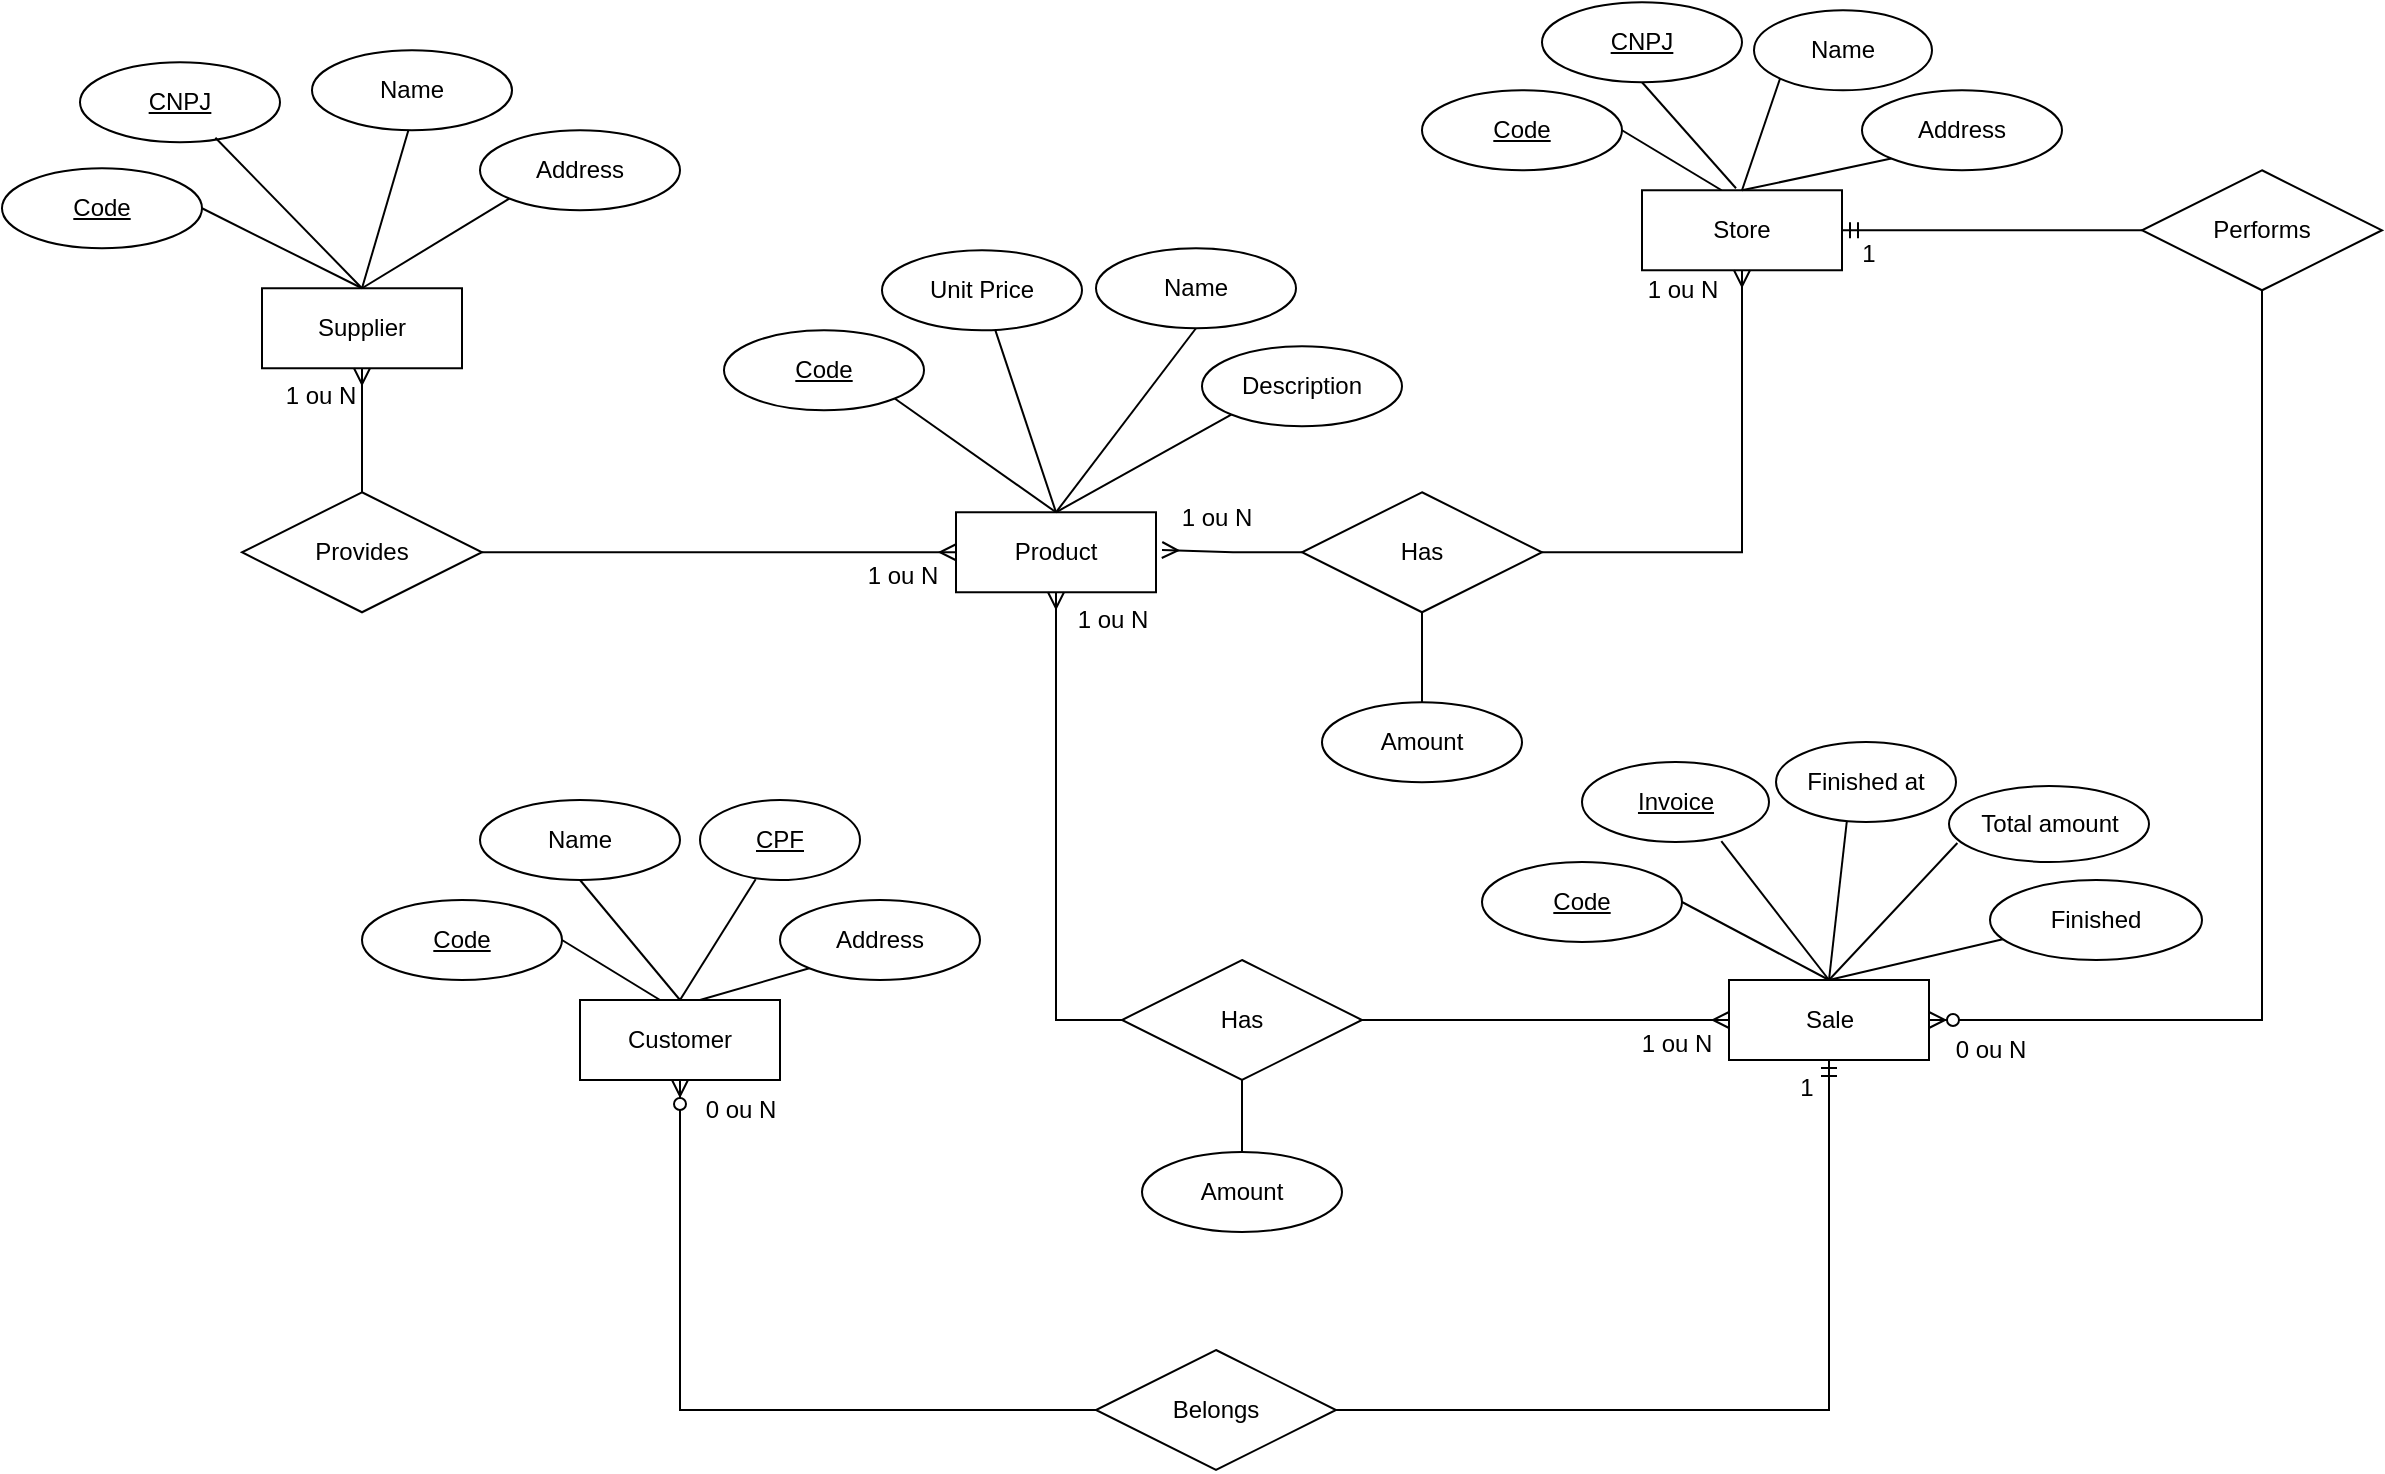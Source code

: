 <mxfile version="21.2.9" type="device">
  <diagram name="Page-1" id="WCoU5bMxbycakwE1r1fq">
    <mxGraphModel dx="1877" dy="566" grid="1" gridSize="10" guides="1" tooltips="1" connect="1" arrows="1" fold="1" page="1" pageScale="1" pageWidth="827" pageHeight="1169" math="0" shadow="0">
      <root>
        <mxCell id="0" />
        <mxCell id="1" parent="0" />
        <mxCell id="Pa2Hh7tVbbIS_vWkaWcR-7" value="Product" style="whiteSpace=wrap;html=1;align=center;" parent="1" vertex="1">
          <mxGeometry x="-103" y="301.13" width="100" height="40" as="geometry" />
        </mxCell>
        <mxCell id="Pa2Hh7tVbbIS_vWkaWcR-8" value="Unit Price" style="ellipse;whiteSpace=wrap;html=1;align=center;fontStyle=0;" parent="1" vertex="1">
          <mxGeometry x="-140" y="170.13" width="100" height="40" as="geometry" />
        </mxCell>
        <mxCell id="Pa2Hh7tVbbIS_vWkaWcR-9" value="Name" style="ellipse;whiteSpace=wrap;html=1;align=center;" parent="1" vertex="1">
          <mxGeometry x="-33" y="169.13" width="100" height="40" as="geometry" />
        </mxCell>
        <mxCell id="Pa2Hh7tVbbIS_vWkaWcR-10" value="Description" style="ellipse;whiteSpace=wrap;html=1;align=center;" parent="1" vertex="1">
          <mxGeometry x="20" y="218.13" width="100" height="40" as="geometry" />
        </mxCell>
        <mxCell id="Pa2Hh7tVbbIS_vWkaWcR-11" value="&lt;u&gt;Code&lt;/u&gt;" style="ellipse;whiteSpace=wrap;html=1;align=center;" parent="1" vertex="1">
          <mxGeometry x="-219" y="210.13" width="100" height="40" as="geometry" />
        </mxCell>
        <mxCell id="Pa2Hh7tVbbIS_vWkaWcR-12" value="" style="endArrow=none;html=1;rounded=0;exitX=0.5;exitY=0;exitDx=0;exitDy=0;entryX=1;entryY=1;entryDx=0;entryDy=0;" parent="1" source="Pa2Hh7tVbbIS_vWkaWcR-7" target="Pa2Hh7tVbbIS_vWkaWcR-11" edge="1">
          <mxGeometry width="50" height="50" relative="1" as="geometry">
            <mxPoint x="-46" y="370.13" as="sourcePoint" />
            <mxPoint x="-130" y="240.13" as="targetPoint" />
          </mxGeometry>
        </mxCell>
        <mxCell id="Pa2Hh7tVbbIS_vWkaWcR-13" value="" style="endArrow=none;html=1;rounded=0;exitX=0.5;exitY=0;exitDx=0;exitDy=0;" parent="1" source="Pa2Hh7tVbbIS_vWkaWcR-7" target="Pa2Hh7tVbbIS_vWkaWcR-8" edge="1">
          <mxGeometry width="50" height="50" relative="1" as="geometry">
            <mxPoint x="-100" y="320.13" as="sourcePoint" />
            <mxPoint x="-120" y="310.13" as="targetPoint" />
          </mxGeometry>
        </mxCell>
        <mxCell id="Pa2Hh7tVbbIS_vWkaWcR-14" value="" style="endArrow=none;html=1;rounded=0;entryX=0.5;entryY=1;entryDx=0;entryDy=0;exitX=0.5;exitY=0;exitDx=0;exitDy=0;" parent="1" source="Pa2Hh7tVbbIS_vWkaWcR-7" target="Pa2Hh7tVbbIS_vWkaWcR-9" edge="1">
          <mxGeometry width="50" height="50" relative="1" as="geometry">
            <mxPoint x="-60" y="290.13" as="sourcePoint" />
            <mxPoint x="-95" y="274.13" as="targetPoint" />
          </mxGeometry>
        </mxCell>
        <mxCell id="Pa2Hh7tVbbIS_vWkaWcR-15" value="" style="endArrow=none;html=1;rounded=0;entryX=0.5;entryY=0;entryDx=0;entryDy=0;exitX=0;exitY=1;exitDx=0;exitDy=0;" parent="1" source="Pa2Hh7tVbbIS_vWkaWcR-10" target="Pa2Hh7tVbbIS_vWkaWcR-7" edge="1">
          <mxGeometry width="50" height="50" relative="1" as="geometry">
            <mxPoint x="-40" y="310.13" as="sourcePoint" />
            <mxPoint x="-85" y="284.13" as="targetPoint" />
          </mxGeometry>
        </mxCell>
        <mxCell id="Pa2Hh7tVbbIS_vWkaWcR-16" value="Supplier" style="whiteSpace=wrap;html=1;align=center;" parent="1" vertex="1">
          <mxGeometry x="-450" y="189.13" width="100" height="40" as="geometry" />
        </mxCell>
        <mxCell id="Pa2Hh7tVbbIS_vWkaWcR-17" value="Code" style="ellipse;whiteSpace=wrap;html=1;align=center;fontStyle=4;" parent="1" vertex="1">
          <mxGeometry x="-580" y="129.13" width="100" height="40" as="geometry" />
        </mxCell>
        <mxCell id="Pa2Hh7tVbbIS_vWkaWcR-18" value="Name" style="ellipse;whiteSpace=wrap;html=1;align=center;" parent="1" vertex="1">
          <mxGeometry x="-425" y="70.13" width="100" height="40" as="geometry" />
        </mxCell>
        <mxCell id="Pa2Hh7tVbbIS_vWkaWcR-19" value="CNPJ" style="ellipse;whiteSpace=wrap;html=1;align=center;fontStyle=4;" parent="1" vertex="1">
          <mxGeometry x="-541" y="76.13" width="100" height="40" as="geometry" />
        </mxCell>
        <mxCell id="Pa2Hh7tVbbIS_vWkaWcR-21" value="Address" style="ellipse;whiteSpace=wrap;html=1;align=center;" parent="1" vertex="1">
          <mxGeometry x="-341" y="110.13" width="100" height="40" as="geometry" />
        </mxCell>
        <mxCell id="Pa2Hh7tVbbIS_vWkaWcR-22" value="" style="endArrow=none;html=1;rounded=0;entryX=0.677;entryY=0.943;entryDx=0;entryDy=0;exitX=0.5;exitY=0;exitDx=0;exitDy=0;entryPerimeter=0;" parent="1" source="Pa2Hh7tVbbIS_vWkaWcR-16" target="Pa2Hh7tVbbIS_vWkaWcR-19" edge="1">
          <mxGeometry width="50" height="50" relative="1" as="geometry">
            <mxPoint x="-420" y="179.13" as="sourcePoint" />
            <mxPoint x="-481" y="120.13" as="targetPoint" />
          </mxGeometry>
        </mxCell>
        <mxCell id="Pa2Hh7tVbbIS_vWkaWcR-23" value="" style="endArrow=none;html=1;rounded=0;exitX=0.5;exitY=0;exitDx=0;exitDy=0;" parent="1" source="Pa2Hh7tVbbIS_vWkaWcR-16" edge="1">
          <mxGeometry width="50" height="50" relative="1" as="geometry">
            <mxPoint x="-420" y="199.13" as="sourcePoint" />
            <mxPoint x="-376.759" y="109.997" as="targetPoint" />
          </mxGeometry>
        </mxCell>
        <mxCell id="Pa2Hh7tVbbIS_vWkaWcR-25" value="" style="endArrow=none;html=1;rounded=0;entryX=0;entryY=1;entryDx=0;entryDy=0;exitX=0.5;exitY=0;exitDx=0;exitDy=0;" parent="1" source="Pa2Hh7tVbbIS_vWkaWcR-16" target="Pa2Hh7tVbbIS_vWkaWcR-21" edge="1">
          <mxGeometry width="50" height="50" relative="1" as="geometry">
            <mxPoint x="-400" y="219.13" as="sourcePoint" />
            <mxPoint x="-370" y="159.13" as="targetPoint" />
          </mxGeometry>
        </mxCell>
        <mxCell id="Pa2Hh7tVbbIS_vWkaWcR-26" value="" style="endArrow=none;html=1;rounded=0;entryX=1;entryY=0.5;entryDx=0;entryDy=0;exitX=0.5;exitY=0;exitDx=0;exitDy=0;" parent="1" source="Pa2Hh7tVbbIS_vWkaWcR-16" target="Pa2Hh7tVbbIS_vWkaWcR-17" edge="1">
          <mxGeometry width="50" height="50" relative="1" as="geometry">
            <mxPoint x="-390" y="199.13" as="sourcePoint" />
            <mxPoint x="-476" y="128.13" as="targetPoint" />
          </mxGeometry>
        </mxCell>
        <mxCell id="8h97ZJDLUxf_b84R5fsu-1" value="Customer" style="whiteSpace=wrap;html=1;align=center;" parent="1" vertex="1">
          <mxGeometry x="-291" y="545" width="100" height="40" as="geometry" />
        </mxCell>
        <mxCell id="8h97ZJDLUxf_b84R5fsu-2" value="Code" style="ellipse;whiteSpace=wrap;html=1;align=center;fontStyle=4;" parent="1" vertex="1">
          <mxGeometry x="-400" y="495" width="100" height="40" as="geometry" />
        </mxCell>
        <mxCell id="8h97ZJDLUxf_b84R5fsu-3" value="" style="endArrow=none;html=1;rounded=0;entryX=1;entryY=0.5;entryDx=0;entryDy=0;exitX=0.4;exitY=0;exitDx=0;exitDy=0;exitPerimeter=0;" parent="1" source="8h97ZJDLUxf_b84R5fsu-1" target="8h97ZJDLUxf_b84R5fsu-2" edge="1">
          <mxGeometry width="50" height="50" relative="1" as="geometry">
            <mxPoint x="-271" y="545" as="sourcePoint" />
            <mxPoint x="-347" y="484" as="targetPoint" />
          </mxGeometry>
        </mxCell>
        <mxCell id="8h97ZJDLUxf_b84R5fsu-4" value="Name" style="ellipse;whiteSpace=wrap;html=1;align=center;" parent="1" vertex="1">
          <mxGeometry x="-341" y="445" width="100" height="40" as="geometry" />
        </mxCell>
        <mxCell id="8h97ZJDLUxf_b84R5fsu-6" value="Address" style="ellipse;whiteSpace=wrap;html=1;align=center;" parent="1" vertex="1">
          <mxGeometry x="-191" y="495" width="100" height="40" as="geometry" />
        </mxCell>
        <mxCell id="8h97ZJDLUxf_b84R5fsu-7" value="" style="endArrow=none;html=1;rounded=0;entryX=0;entryY=1;entryDx=0;entryDy=0;" parent="1" target="8h97ZJDLUxf_b84R5fsu-6" edge="1">
          <mxGeometry width="50" height="50" relative="1" as="geometry">
            <mxPoint x="-231" y="545" as="sourcePoint" />
            <mxPoint x="-171" y="515" as="targetPoint" />
          </mxGeometry>
        </mxCell>
        <mxCell id="8h97ZJDLUxf_b84R5fsu-8" value="" style="endArrow=none;html=1;rounded=0;entryX=0.5;entryY=1;entryDx=0;entryDy=0;exitX=0.5;exitY=0;exitDx=0;exitDy=0;" parent="1" source="8h97ZJDLUxf_b84R5fsu-1" target="8h97ZJDLUxf_b84R5fsu-4" edge="1">
          <mxGeometry width="50" height="50" relative="1" as="geometry">
            <mxPoint x="-261" y="555" as="sourcePoint" />
            <mxPoint x="-341" y="515" as="targetPoint" />
          </mxGeometry>
        </mxCell>
        <mxCell id="8h97ZJDLUxf_b84R5fsu-9" value="" style="endArrow=none;html=1;rounded=0;entryX=0.348;entryY=0.99;entryDx=0;entryDy=0;exitX=0.5;exitY=0;exitDx=0;exitDy=0;entryPerimeter=0;" parent="1" source="8h97ZJDLUxf_b84R5fsu-1" target="8h97ZJDLUxf_b84R5fsu-10" edge="1">
          <mxGeometry width="50" height="50" relative="1" as="geometry">
            <mxPoint x="-321" y="506" as="sourcePoint" />
            <mxPoint x="-241" y="486" as="targetPoint" />
          </mxGeometry>
        </mxCell>
        <mxCell id="8h97ZJDLUxf_b84R5fsu-10" value="&lt;u&gt;CPF&lt;/u&gt;" style="ellipse;whiteSpace=wrap;html=1;align=center;" parent="1" vertex="1">
          <mxGeometry x="-231" y="445" width="80" height="40" as="geometry" />
        </mxCell>
        <mxCell id="8h97ZJDLUxf_b84R5fsu-11" value="Sale" style="whiteSpace=wrap;html=1;align=center;" parent="1" vertex="1">
          <mxGeometry x="283.5" y="535" width="100" height="40" as="geometry" />
        </mxCell>
        <mxCell id="8h97ZJDLUxf_b84R5fsu-12" value="Code" style="ellipse;whiteSpace=wrap;html=1;align=center;fontStyle=4;" parent="1" vertex="1">
          <mxGeometry x="160" y="476" width="100" height="40" as="geometry" />
        </mxCell>
        <mxCell id="8h97ZJDLUxf_b84R5fsu-13" value="" style="endArrow=none;html=1;rounded=0;entryX=1;entryY=0.5;entryDx=0;entryDy=0;exitX=0.5;exitY=0;exitDx=0;exitDy=0;" parent="1" source="8h97ZJDLUxf_b84R5fsu-11" target="8h97ZJDLUxf_b84R5fsu-12" edge="1">
          <mxGeometry width="50" height="50" relative="1" as="geometry">
            <mxPoint x="309" y="526" as="sourcePoint" />
            <mxPoint x="213" y="465" as="targetPoint" />
          </mxGeometry>
        </mxCell>
        <mxCell id="8h97ZJDLUxf_b84R5fsu-14" value="Invoice" style="ellipse;whiteSpace=wrap;html=1;align=center;fontStyle=4;" parent="1" vertex="1">
          <mxGeometry x="210" y="426" width="93.5" height="40" as="geometry" />
        </mxCell>
        <mxCell id="8h97ZJDLUxf_b84R5fsu-15" value="" style="endArrow=none;html=1;rounded=0;entryX=0.745;entryY=0.99;entryDx=0;entryDy=0;exitX=0.5;exitY=0;exitDx=0;exitDy=0;entryPerimeter=0;" parent="1" source="8h97ZJDLUxf_b84R5fsu-11" target="8h97ZJDLUxf_b84R5fsu-14" edge="1">
          <mxGeometry width="50" height="50" relative="1" as="geometry">
            <mxPoint x="383.5" y="486" as="sourcePoint" />
            <mxPoint x="263" y="415" as="targetPoint" />
          </mxGeometry>
        </mxCell>
        <mxCell id="8h97ZJDLUxf_b84R5fsu-16" value="" style="endArrow=none;html=1;rounded=0;entryX=0.393;entryY=1;entryDx=0;entryDy=0;exitX=0.5;exitY=0;exitDx=0;exitDy=0;entryPerimeter=0;" parent="1" source="8h97ZJDLUxf_b84R5fsu-11" target="8h97ZJDLUxf_b84R5fsu-18" edge="1">
          <mxGeometry width="50" height="50" relative="1" as="geometry">
            <mxPoint x="453.5" y="526.8" as="sourcePoint" />
            <mxPoint x="370.1" y="465.6" as="targetPoint" />
          </mxGeometry>
        </mxCell>
        <mxCell id="8h97ZJDLUxf_b84R5fsu-18" value="Finished at" style="ellipse;whiteSpace=wrap;html=1;align=center;" parent="1" vertex="1">
          <mxGeometry x="307" y="416" width="90" height="40" as="geometry" />
        </mxCell>
        <mxCell id="8h97ZJDLUxf_b84R5fsu-19" value="Finished" style="ellipse;whiteSpace=wrap;html=1;align=center;" parent="1" vertex="1">
          <mxGeometry x="414" y="485" width="106" height="40" as="geometry" />
        </mxCell>
        <mxCell id="8h97ZJDLUxf_b84R5fsu-20" value="" style="endArrow=none;html=1;rounded=0;exitX=0.5;exitY=0;exitDx=0;exitDy=0;entryX=0.06;entryY=0.74;entryDx=0;entryDy=0;entryPerimeter=0;" parent="1" source="8h97ZJDLUxf_b84R5fsu-11" target="8h97ZJDLUxf_b84R5fsu-19" edge="1">
          <mxGeometry width="50" height="50" relative="1" as="geometry">
            <mxPoint x="393.5" y="548.4" as="sourcePoint" />
            <mxPoint x="407.7" y="516" as="targetPoint" />
          </mxGeometry>
        </mxCell>
        <mxCell id="8h97ZJDLUxf_b84R5fsu-22" value="" style="endArrow=none;html=1;rounded=0;exitX=0.5;exitY=0;exitDx=0;exitDy=0;entryX=0.042;entryY=0.75;entryDx=0;entryDy=0;entryPerimeter=0;" parent="1" source="8h97ZJDLUxf_b84R5fsu-11" target="8h97ZJDLUxf_b84R5fsu-23" edge="1">
          <mxGeometry width="50" height="50" relative="1" as="geometry">
            <mxPoint x="303.5" y="484" as="sourcePoint" />
            <mxPoint x="383.5" y="464" as="targetPoint" />
          </mxGeometry>
        </mxCell>
        <mxCell id="8h97ZJDLUxf_b84R5fsu-23" value="Total amount" style="ellipse;whiteSpace=wrap;html=1;align=center;" parent="1" vertex="1">
          <mxGeometry x="393.5" y="438" width="100" height="38" as="geometry" />
        </mxCell>
        <mxCell id="8h97ZJDLUxf_b84R5fsu-24" value="Store" style="whiteSpace=wrap;html=1;align=center;" parent="1" vertex="1">
          <mxGeometry x="240" y="140.13" width="100" height="40" as="geometry" />
        </mxCell>
        <mxCell id="8h97ZJDLUxf_b84R5fsu-25" value="Code" style="ellipse;whiteSpace=wrap;html=1;align=center;fontStyle=4;" parent="1" vertex="1">
          <mxGeometry x="130" y="90.13" width="100" height="40" as="geometry" />
        </mxCell>
        <mxCell id="8h97ZJDLUxf_b84R5fsu-26" value="" style="endArrow=none;html=1;rounded=0;entryX=1;entryY=0.5;entryDx=0;entryDy=0;exitX=0.398;exitY=0.02;exitDx=0;exitDy=0;exitPerimeter=0;" parent="1" target="8h97ZJDLUxf_b84R5fsu-25" edge="1">
          <mxGeometry width="50" height="50" relative="1" as="geometry">
            <mxPoint x="279.8" y="140.13" as="sourcePoint" />
            <mxPoint x="160" y="58.33" as="targetPoint" />
          </mxGeometry>
        </mxCell>
        <mxCell id="8h97ZJDLUxf_b84R5fsu-27" value="" style="endArrow=none;html=1;rounded=0;entryX=0.5;entryY=1;entryDx=0;entryDy=0;exitX=0.5;exitY=0;exitDx=0;exitDy=0;" parent="1" target="8h97ZJDLUxf_b84R5fsu-28" edge="1">
          <mxGeometry width="50" height="50" relative="1" as="geometry">
            <mxPoint x="287" y="139.13" as="sourcePoint" />
            <mxPoint x="197" y="119.13" as="targetPoint" />
          </mxGeometry>
        </mxCell>
        <mxCell id="8h97ZJDLUxf_b84R5fsu-28" value="CNPJ" style="ellipse;whiteSpace=wrap;html=1;align=center;fontStyle=4;" parent="1" vertex="1">
          <mxGeometry x="190" y="46.13" width="100" height="40" as="geometry" />
        </mxCell>
        <mxCell id="8h97ZJDLUxf_b84R5fsu-29" value="Address" style="ellipse;whiteSpace=wrap;html=1;align=center;" parent="1" vertex="1">
          <mxGeometry x="350" y="90.13" width="100" height="40" as="geometry" />
        </mxCell>
        <mxCell id="8h97ZJDLUxf_b84R5fsu-30" value="" style="endArrow=none;html=1;rounded=0;entryX=0;entryY=1;entryDx=0;entryDy=0;exitX=0.5;exitY=0;exitDx=0;exitDy=0;" parent="1" source="8h97ZJDLUxf_b84R5fsu-24" target="8h97ZJDLUxf_b84R5fsu-29" edge="1">
          <mxGeometry width="50" height="50" relative="1" as="geometry">
            <mxPoint x="300" y="140.13" as="sourcePoint" />
            <mxPoint x="317" y="109.13" as="targetPoint" />
          </mxGeometry>
        </mxCell>
        <mxCell id="8h97ZJDLUxf_b84R5fsu-31" value="" style="endArrow=none;html=1;rounded=0;entryX=0;entryY=1;entryDx=0;entryDy=0;exitX=0.5;exitY=0;exitDx=0;exitDy=0;" parent="1" source="8h97ZJDLUxf_b84R5fsu-24" target="8h97ZJDLUxf_b84R5fsu-32" edge="1">
          <mxGeometry width="50" height="50" relative="1" as="geometry">
            <mxPoint x="230" y="104.13" as="sourcePoint" />
            <mxPoint x="257" y="73.13" as="targetPoint" />
          </mxGeometry>
        </mxCell>
        <mxCell id="8h97ZJDLUxf_b84R5fsu-32" value="Name" style="ellipse;whiteSpace=wrap;html=1;align=center;" parent="1" vertex="1">
          <mxGeometry x="296" y="50.13" width="89" height="40" as="geometry" />
        </mxCell>
        <mxCell id="8h97ZJDLUxf_b84R5fsu-34" value="Provides" style="shape=rhombus;perimeter=rhombusPerimeter;whiteSpace=wrap;html=1;align=center;" parent="1" vertex="1">
          <mxGeometry x="-460" y="291.13" width="120" height="60" as="geometry" />
        </mxCell>
        <mxCell id="8h97ZJDLUxf_b84R5fsu-37" value="1 ou N" style="text;html=1;align=center;verticalAlign=middle;resizable=0;points=[];autosize=1;strokeColor=none;fillColor=none;" parent="1" vertex="1">
          <mxGeometry x="-451" y="228.13" width="60" height="30" as="geometry" />
        </mxCell>
        <mxCell id="8h97ZJDLUxf_b84R5fsu-38" value="1 ou N" style="text;html=1;align=center;verticalAlign=middle;resizable=0;points=[];autosize=1;strokeColor=none;fillColor=none;" parent="1" vertex="1">
          <mxGeometry x="-160" y="318.13" width="60" height="30" as="geometry" />
        </mxCell>
        <mxCell id="8h97ZJDLUxf_b84R5fsu-39" value="Has" style="shape=rhombus;perimeter=rhombusPerimeter;whiteSpace=wrap;html=1;align=center;" parent="1" vertex="1">
          <mxGeometry x="70" y="291.13" width="120" height="60" as="geometry" />
        </mxCell>
        <mxCell id="8h97ZJDLUxf_b84R5fsu-40" value="" style="edgeStyle=orthogonalEdgeStyle;fontSize=12;html=1;endArrow=ERmany;rounded=0;exitX=1;exitY=0.5;exitDx=0;exitDy=0;entryX=0;entryY=0.5;entryDx=0;entryDy=0;" parent="1" source="8h97ZJDLUxf_b84R5fsu-34" target="Pa2Hh7tVbbIS_vWkaWcR-7" edge="1">
          <mxGeometry width="100" height="100" relative="1" as="geometry">
            <mxPoint x="690" y="-190" as="sourcePoint" />
            <mxPoint x="-150" y="500" as="targetPoint" />
          </mxGeometry>
        </mxCell>
        <mxCell id="8h97ZJDLUxf_b84R5fsu-41" value="" style="edgeStyle=orthogonalEdgeStyle;fontSize=12;html=1;endArrow=ERmany;rounded=0;exitX=0.5;exitY=0;exitDx=0;exitDy=0;entryX=0.5;entryY=1;entryDx=0;entryDy=0;" parent="1" source="8h97ZJDLUxf_b84R5fsu-34" target="Pa2Hh7tVbbIS_vWkaWcR-16" edge="1">
          <mxGeometry width="100" height="100" relative="1" as="geometry">
            <mxPoint x="-330" y="331" as="sourcePoint" />
            <mxPoint x="-93" y="331" as="targetPoint" />
          </mxGeometry>
        </mxCell>
        <mxCell id="8h97ZJDLUxf_b84R5fsu-42" value="Amount" style="ellipse;whiteSpace=wrap;html=1;align=center;" parent="1" vertex="1">
          <mxGeometry x="80" y="396.13" width="100" height="40" as="geometry" />
        </mxCell>
        <mxCell id="8h97ZJDLUxf_b84R5fsu-43" value="" style="endArrow=none;html=1;rounded=0;entryX=0.5;entryY=0;entryDx=0;entryDy=0;" parent="1" target="8h97ZJDLUxf_b84R5fsu-42" edge="1">
          <mxGeometry relative="1" as="geometry">
            <mxPoint x="130" y="351.13" as="sourcePoint" />
            <mxPoint x="110" y="161.13" as="targetPoint" />
          </mxGeometry>
        </mxCell>
        <mxCell id="8h97ZJDLUxf_b84R5fsu-44" value="Performs" style="shape=rhombus;perimeter=rhombusPerimeter;whiteSpace=wrap;html=1;align=center;" parent="1" vertex="1">
          <mxGeometry x="490" y="130.13" width="120" height="60" as="geometry" />
        </mxCell>
        <mxCell id="8h97ZJDLUxf_b84R5fsu-45" value="1" style="text;html=1;align=center;verticalAlign=middle;resizable=0;points=[];autosize=1;strokeColor=none;fillColor=none;" parent="1" vertex="1">
          <mxGeometry x="338" y="157.13" width="30" height="30" as="geometry" />
        </mxCell>
        <mxCell id="8h97ZJDLUxf_b84R5fsu-46" value="" style="edgeStyle=orthogonalEdgeStyle;fontSize=12;html=1;endArrow=ERmandOne;rounded=0;entryX=1;entryY=0.5;entryDx=0;entryDy=0;exitX=0;exitY=0.5;exitDx=0;exitDy=0;" parent="1" source="8h97ZJDLUxf_b84R5fsu-44" target="8h97ZJDLUxf_b84R5fsu-24" edge="1">
          <mxGeometry width="100" height="100" relative="1" as="geometry">
            <mxPoint x="420" y="168.13" as="sourcePoint" />
            <mxPoint x="375" y="168.13" as="targetPoint" />
          </mxGeometry>
        </mxCell>
        <mxCell id="8h97ZJDLUxf_b84R5fsu-47" value="" style="fontSize=12;html=1;endArrow=ERzeroToMany;endFill=1;rounded=0;entryX=1;entryY=0.5;entryDx=0;entryDy=0;exitX=0.5;exitY=1;exitDx=0;exitDy=0;edgeStyle=orthogonalEdgeStyle;" parent="1" source="8h97ZJDLUxf_b84R5fsu-44" target="8h97ZJDLUxf_b84R5fsu-11" edge="1">
          <mxGeometry width="100" height="100" relative="1" as="geometry">
            <mxPoint x="535" y="371.13" as="sourcePoint" />
            <mxPoint x="535" y="451.13" as="targetPoint" />
          </mxGeometry>
        </mxCell>
        <mxCell id="8h97ZJDLUxf_b84R5fsu-48" value="0 ou N" style="text;html=1;align=center;verticalAlign=middle;resizable=0;points=[];autosize=1;strokeColor=none;fillColor=none;" parent="1" vertex="1">
          <mxGeometry x="383.5" y="554.87" width="60" height="30" as="geometry" />
        </mxCell>
        <mxCell id="8h97ZJDLUxf_b84R5fsu-50" value="" style="edgeStyle=orthogonalEdgeStyle;fontSize=12;html=1;endArrow=ERmany;rounded=0;exitX=1;exitY=0.5;exitDx=0;exitDy=0;entryX=0.5;entryY=1;entryDx=0;entryDy=0;" parent="1" source="8h97ZJDLUxf_b84R5fsu-39" target="8h97ZJDLUxf_b84R5fsu-24" edge="1">
          <mxGeometry width="100" height="100" relative="1" as="geometry">
            <mxPoint x="-222" y="301" as="sourcePoint" />
            <mxPoint x="140" y="200" as="targetPoint" />
          </mxGeometry>
        </mxCell>
        <mxCell id="8h97ZJDLUxf_b84R5fsu-51" value="" style="edgeStyle=orthogonalEdgeStyle;fontSize=12;html=1;endArrow=ERmany;rounded=0;exitX=0;exitY=0.5;exitDx=0;exitDy=0;" parent="1" source="8h97ZJDLUxf_b84R5fsu-39" edge="1">
          <mxGeometry width="100" height="100" relative="1" as="geometry">
            <mxPoint x="-270" y="396.13" as="sourcePoint" />
            <mxPoint y="320" as="targetPoint" />
          </mxGeometry>
        </mxCell>
        <mxCell id="8h97ZJDLUxf_b84R5fsu-52" value="1 ou N" style="text;html=1;align=center;verticalAlign=middle;resizable=0;points=[];autosize=1;strokeColor=none;fillColor=none;" parent="1" vertex="1">
          <mxGeometry x="230" y="175.13" width="60" height="30" as="geometry" />
        </mxCell>
        <mxCell id="8h97ZJDLUxf_b84R5fsu-53" value="1 ou N" style="text;html=1;align=center;verticalAlign=middle;resizable=0;points=[];autosize=1;strokeColor=none;fillColor=none;" parent="1" vertex="1">
          <mxGeometry x="-3" y="289.13" width="60" height="30" as="geometry" />
        </mxCell>
        <mxCell id="8h97ZJDLUxf_b84R5fsu-54" value="Has" style="shape=rhombus;perimeter=rhombusPerimeter;whiteSpace=wrap;html=1;align=center;" parent="1" vertex="1">
          <mxGeometry x="-20" y="525" width="120" height="60" as="geometry" />
        </mxCell>
        <mxCell id="8h97ZJDLUxf_b84R5fsu-56" value="" style="edgeStyle=orthogonalEdgeStyle;fontSize=12;html=1;endArrow=ERmany;rounded=0;exitX=1;exitY=0.5;exitDx=0;exitDy=0;entryX=0;entryY=0.5;entryDx=0;entryDy=0;" parent="1" source="8h97ZJDLUxf_b84R5fsu-54" target="8h97ZJDLUxf_b84R5fsu-11" edge="1">
          <mxGeometry width="100" height="100" relative="1" as="geometry">
            <mxPoint x="100.0" y="545" as="sourcePoint" />
            <mxPoint x="280" y="555" as="targetPoint" />
          </mxGeometry>
        </mxCell>
        <mxCell id="8h97ZJDLUxf_b84R5fsu-57" value="" style="endArrow=none;html=1;rounded=0;entryX=0.5;entryY=0;entryDx=0;entryDy=0;exitX=0.5;exitY=1;exitDx=0;exitDy=0;" parent="1" source="8h97ZJDLUxf_b84R5fsu-54" target="8h97ZJDLUxf_b84R5fsu-58" edge="1">
          <mxGeometry relative="1" as="geometry">
            <mxPoint x="40" y="590" as="sourcePoint" />
            <mxPoint x="20" y="386" as="targetPoint" />
          </mxGeometry>
        </mxCell>
        <mxCell id="8h97ZJDLUxf_b84R5fsu-58" value="Amount" style="ellipse;whiteSpace=wrap;html=1;align=center;" parent="1" vertex="1">
          <mxGeometry x="-10" y="621" width="100" height="40" as="geometry" />
        </mxCell>
        <mxCell id="8h97ZJDLUxf_b84R5fsu-59" value="" style="edgeStyle=orthogonalEdgeStyle;fontSize=12;html=1;endArrow=ERmany;rounded=0;entryX=0.5;entryY=1;entryDx=0;entryDy=0;exitX=0;exitY=0.5;exitDx=0;exitDy=0;" parent="1" source="8h97ZJDLUxf_b84R5fsu-54" target="Pa2Hh7tVbbIS_vWkaWcR-7" edge="1">
          <mxGeometry width="100" height="100" relative="1" as="geometry">
            <mxPoint x="50" y="370" as="sourcePoint" />
            <mxPoint x="10" y="330" as="targetPoint" />
          </mxGeometry>
        </mxCell>
        <mxCell id="8h97ZJDLUxf_b84R5fsu-60" value="1 ou N" style="text;html=1;align=center;verticalAlign=middle;resizable=0;points=[];autosize=1;strokeColor=none;fillColor=none;" parent="1" vertex="1">
          <mxGeometry x="-55" y="340.13" width="60" height="30" as="geometry" />
        </mxCell>
        <mxCell id="8h97ZJDLUxf_b84R5fsu-61" value="1 ou N" style="text;html=1;align=center;verticalAlign=middle;resizable=0;points=[];autosize=1;strokeColor=none;fillColor=none;" parent="1" vertex="1">
          <mxGeometry x="227" y="552" width="60" height="30" as="geometry" />
        </mxCell>
        <mxCell id="8h97ZJDLUxf_b84R5fsu-62" value="Belongs" style="shape=rhombus;perimeter=rhombusPerimeter;whiteSpace=wrap;html=1;align=center;" parent="1" vertex="1">
          <mxGeometry x="-33" y="720" width="120" height="60" as="geometry" />
        </mxCell>
        <mxCell id="8h97ZJDLUxf_b84R5fsu-65" value="1" style="text;html=1;align=center;verticalAlign=middle;resizable=0;points=[];autosize=1;strokeColor=none;fillColor=none;" parent="1" vertex="1">
          <mxGeometry x="307" y="574" width="30" height="30" as="geometry" />
        </mxCell>
        <mxCell id="8h97ZJDLUxf_b84R5fsu-66" value="" style="edgeStyle=orthogonalEdgeStyle;fontSize=12;html=1;endArrow=ERmandOne;rounded=0;entryX=0.5;entryY=1;entryDx=0;entryDy=0;exitX=1;exitY=0.5;exitDx=0;exitDy=0;" parent="1" source="8h97ZJDLUxf_b84R5fsu-62" target="8h97ZJDLUxf_b84R5fsu-11" edge="1">
          <mxGeometry width="100" height="100" relative="1" as="geometry">
            <mxPoint x="90" y="750" as="sourcePoint" />
            <mxPoint x="340" y="580" as="targetPoint" />
          </mxGeometry>
        </mxCell>
        <mxCell id="8h97ZJDLUxf_b84R5fsu-71" value="" style="fontSize=12;html=1;endArrow=ERzeroToMany;endFill=1;rounded=0;entryX=0.5;entryY=1;entryDx=0;entryDy=0;edgeStyle=orthogonalEdgeStyle;exitX=0;exitY=0.5;exitDx=0;exitDy=0;" parent="1" source="8h97ZJDLUxf_b84R5fsu-62" target="8h97ZJDLUxf_b84R5fsu-1" edge="1">
          <mxGeometry width="100" height="100" relative="1" as="geometry">
            <mxPoint x="-40" y="750" as="sourcePoint" />
            <mxPoint x="-219" y="1076" as="targetPoint" />
          </mxGeometry>
        </mxCell>
        <mxCell id="8h97ZJDLUxf_b84R5fsu-72" value="0 ou N" style="text;html=1;align=center;verticalAlign=middle;resizable=0;points=[];autosize=1;strokeColor=none;fillColor=none;" parent="1" vertex="1">
          <mxGeometry x="-241" y="585" width="60" height="30" as="geometry" />
        </mxCell>
      </root>
    </mxGraphModel>
  </diagram>
</mxfile>
